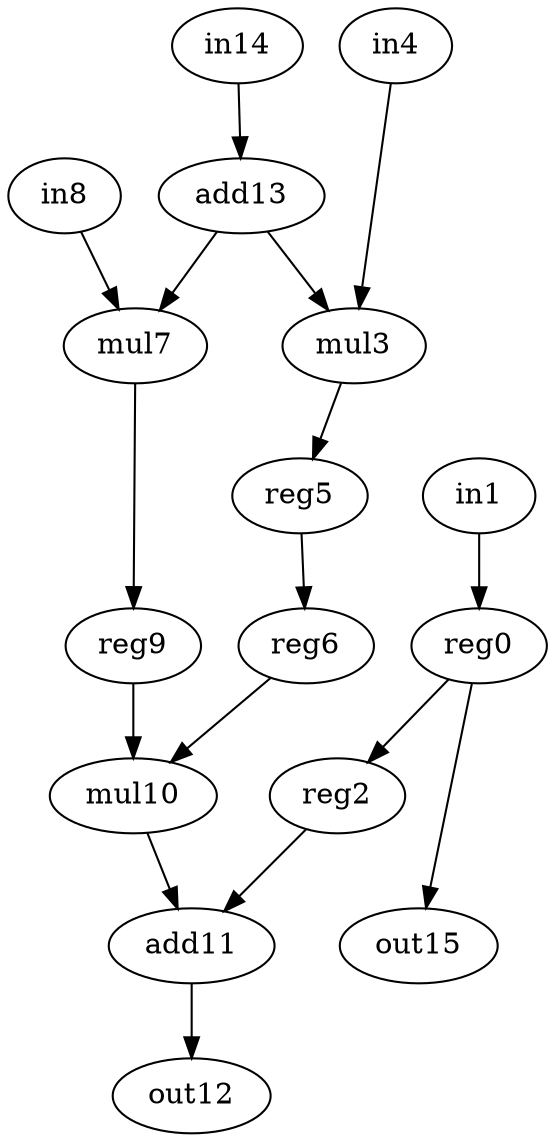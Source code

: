 digraph g {
0 [label = reg0;op = reg;]
1 [label = in1;op = in;]
2 [label = mul10;op = mul;]
3 [label = add11;op = add;]
4 [label = out12;op = out;]
5 [label = add13;op = addi;value = 2;]
6 [label = in14;op = in;]
7 [label = out15;op = out;]
8 [label = reg2;op = reg;]
9 [label = mul3;op = mul;]
10 [label = in4;op = in;]
11 [label = reg5;op = reg;]
12 [label = reg6;op = reg;]
13 [label = mul7;op = mul;]
14 [label = in8;op = in;]
15 [label = reg9;op = reg;]
3 -> 4 [port=0; weight=0;]
2 -> 3 [port=0; weight=0;]
12 -> 2 [port=0; weight=0;]
11 -> 12 [port=0; weight=0;]
9 -> 11 [port=0; weight=0;]
5 -> 9 [port=0; weight=0;]
5 -> 13 [port=0; weight=0;]
14 -> 13 [port=1; weight=0;]
13 -> 15 [port=0; weight=0;]
15 -> 2 [port=1; weight=1;]
6 -> 5 [port=0; weight=0;]
10 -> 9 [port=1; weight=0;]
8 -> 3 [port=1; weight=0;]
0 -> 8 [port=0; weight=0;]
0 -> 7 [port=0; weight=0;]
1 -> 0 [port=0; weight=1;]
}
